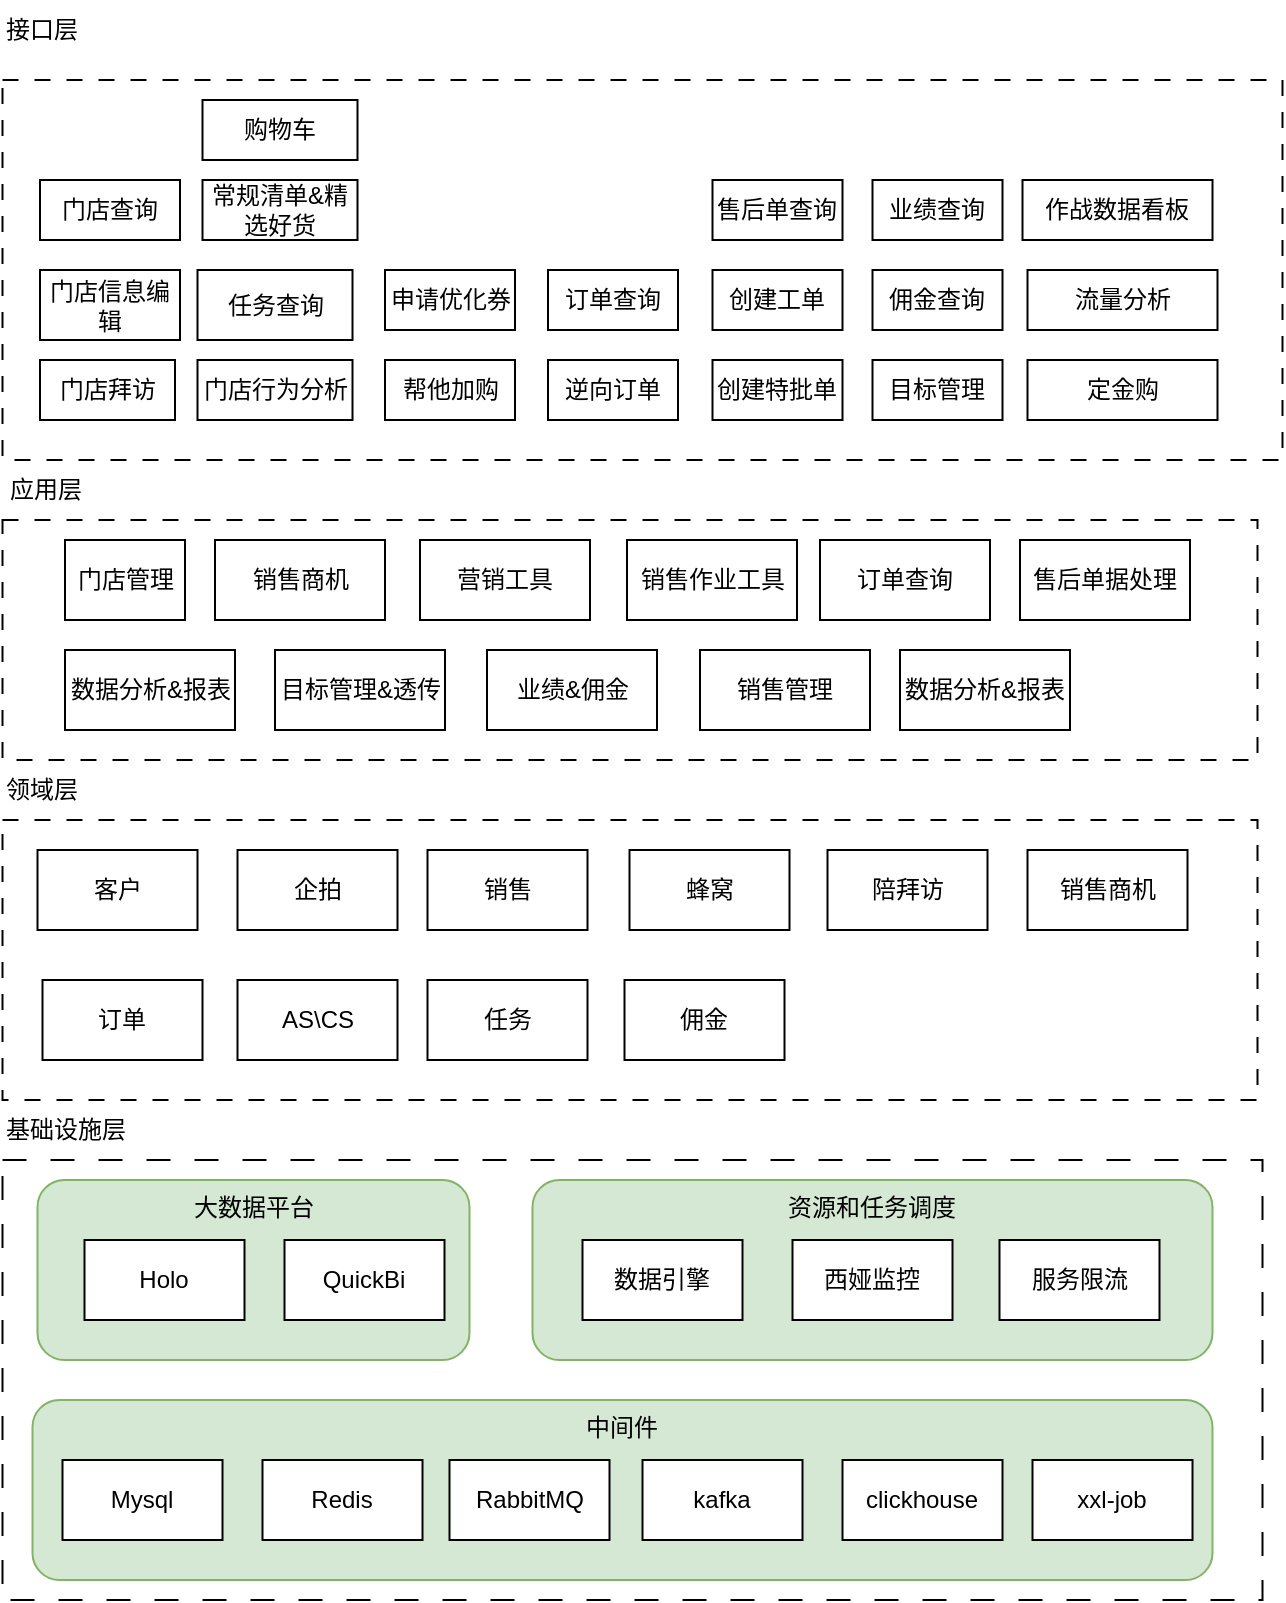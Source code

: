<mxfile version="24.7.17">
  <diagram name="第 1 页" id="JO-shfudhJepJnUqwN1Y">
    <mxGraphModel dx="1519" dy="870" grid="1" gridSize="10" guides="1" tooltips="1" connect="1" arrows="1" fold="1" page="1" pageScale="1" pageWidth="827" pageHeight="1169" math="0" shadow="0">
      <root>
        <mxCell id="0" />
        <mxCell id="1" parent="0" />
        <mxCell id="fh_mZoaNWu5ApxOv-ETk-5" value="" style="rounded=0;whiteSpace=wrap;html=1;dashed=1;dashPattern=12 12;" parent="1" vertex="1">
          <mxGeometry x="141.25" y="720" width="630" height="220" as="geometry" />
        </mxCell>
        <mxCell id="38tHG7mgrFKPqY9CcExU-5" value="资源和任务调度" style="rounded=1;whiteSpace=wrap;html=1;horizontal=1;verticalAlign=top;fillColor=#d5e8d4;strokeColor=#82b366;" vertex="1" parent="1">
          <mxGeometry x="406.25" y="730" width="340" height="90" as="geometry" />
        </mxCell>
        <mxCell id="38tHG7mgrFKPqY9CcExU-2" value="大数据平台" style="rounded=1;whiteSpace=wrap;html=1;horizontal=1;verticalAlign=top;fillColor=#d5e8d4;strokeColor=#82b366;" vertex="1" parent="1">
          <mxGeometry x="158.75" y="730" width="216" height="90" as="geometry" />
        </mxCell>
        <mxCell id="38tHG7mgrFKPqY9CcExU-1" value="中间件" style="rounded=1;whiteSpace=wrap;html=1;horizontal=1;verticalAlign=top;fillColor=#d5e8d4;strokeColor=#82b366;" vertex="1" parent="1">
          <mxGeometry x="156.25" y="840" width="590" height="90" as="geometry" />
        </mxCell>
        <mxCell id="fh_mZoaNWu5ApxOv-ETk-6" value="基础设施层" style="text;html=1;align=left;verticalAlign=middle;resizable=0;points=[];autosize=1;strokeColor=none;fillColor=none;" parent="1" vertex="1">
          <mxGeometry x="141.25" y="690" width="80" height="30" as="geometry" />
        </mxCell>
        <mxCell id="fh_mZoaNWu5ApxOv-ETk-7" value="Mysql" style="rounded=0;whiteSpace=wrap;html=1;" parent="1" vertex="1">
          <mxGeometry x="171.25" y="870" width="80" height="40" as="geometry" />
        </mxCell>
        <mxCell id="fh_mZoaNWu5ApxOv-ETk-9" value="clickhouse" style="rounded=0;whiteSpace=wrap;html=1;" parent="1" vertex="1">
          <mxGeometry x="561.25" y="870" width="80" height="40" as="geometry" />
        </mxCell>
        <mxCell id="fh_mZoaNWu5ApxOv-ETk-10" value="Redis" style="rounded=0;whiteSpace=wrap;html=1;" parent="1" vertex="1">
          <mxGeometry x="271.25" y="870" width="80" height="40" as="geometry" />
        </mxCell>
        <mxCell id="fh_mZoaNWu5ApxOv-ETk-11" value="RabbitMQ" style="rounded=0;whiteSpace=wrap;html=1;" parent="1" vertex="1">
          <mxGeometry x="364.75" y="870" width="80" height="40" as="geometry" />
        </mxCell>
        <mxCell id="fh_mZoaNWu5ApxOv-ETk-12" value="kafka" style="rounded=0;whiteSpace=wrap;html=1;" parent="1" vertex="1">
          <mxGeometry x="461.25" y="870" width="80" height="40" as="geometry" />
        </mxCell>
        <mxCell id="fh_mZoaNWu5ApxOv-ETk-13" value="Holo" style="rounded=0;whiteSpace=wrap;html=1;" parent="1" vertex="1">
          <mxGeometry x="182.25" y="760" width="80" height="40" as="geometry" />
        </mxCell>
        <mxCell id="fh_mZoaNWu5ApxOv-ETk-14" value="QuickBi" style="rounded=0;whiteSpace=wrap;html=1;" parent="1" vertex="1">
          <mxGeometry x="282.25" y="760" width="80" height="40" as="geometry" />
        </mxCell>
        <mxCell id="fh_mZoaNWu5ApxOv-ETk-15" value="数据引擎" style="rounded=0;whiteSpace=wrap;html=1;" parent="1" vertex="1">
          <mxGeometry x="431.25" y="760" width="80" height="40" as="geometry" />
        </mxCell>
        <mxCell id="fh_mZoaNWu5ApxOv-ETk-16" value="西娅监控" style="rounded=0;whiteSpace=wrap;html=1;" parent="1" vertex="1">
          <mxGeometry x="536.25" y="760" width="80" height="40" as="geometry" />
        </mxCell>
        <mxCell id="fh_mZoaNWu5ApxOv-ETk-17" value="服务限流" style="rounded=0;whiteSpace=wrap;html=1;" parent="1" vertex="1">
          <mxGeometry x="639.75" y="760" width="80" height="40" as="geometry" />
        </mxCell>
        <mxCell id="fh_mZoaNWu5ApxOv-ETk-21" value="" style="rounded=0;whiteSpace=wrap;html=1;dashed=1;dashPattern=8 8;" parent="1" vertex="1">
          <mxGeometry x="141.25" y="180" width="640" height="190" as="geometry" />
        </mxCell>
        <mxCell id="fh_mZoaNWu5ApxOv-ETk-22" value="接口层" style="text;html=1;align=left;verticalAlign=middle;resizable=0;points=[];autosize=1;strokeColor=none;fillColor=none;" parent="1" vertex="1">
          <mxGeometry x="141.25" y="140" width="60" height="30" as="geometry" />
        </mxCell>
        <mxCell id="fh_mZoaNWu5ApxOv-ETk-23" value="应用层" style="text;html=1;align=left;verticalAlign=middle;resizable=0;points=[];autosize=1;strokeColor=none;fillColor=none;" parent="1" vertex="1">
          <mxGeometry x="142.5" y="370" width="60" height="30" as="geometry" />
        </mxCell>
        <mxCell id="fh_mZoaNWu5ApxOv-ETk-24" value="" style="rounded=0;whiteSpace=wrap;html=1;dashed=1;dashPattern=8 8;" parent="1" vertex="1">
          <mxGeometry x="141.25" y="400" width="627.5" height="120" as="geometry" />
        </mxCell>
        <mxCell id="fh_mZoaNWu5ApxOv-ETk-27" value="" style="rounded=0;whiteSpace=wrap;html=1;dashed=1;dashPattern=8 8;" parent="1" vertex="1">
          <mxGeometry x="141.25" y="550" width="627.5" height="140" as="geometry" />
        </mxCell>
        <mxCell id="fh_mZoaNWu5ApxOv-ETk-28" value="领域层" style="text;html=1;align=left;verticalAlign=middle;resizable=0;points=[];autosize=1;strokeColor=none;fillColor=none;" parent="1" vertex="1">
          <mxGeometry x="141.25" y="520" width="60" height="30" as="geometry" />
        </mxCell>
        <mxCell id="fh_mZoaNWu5ApxOv-ETk-29" value="客户" style="rounded=0;whiteSpace=wrap;html=1;" parent="1" vertex="1">
          <mxGeometry x="158.75" y="565" width="80" height="40" as="geometry" />
        </mxCell>
        <mxCell id="fh_mZoaNWu5ApxOv-ETk-30" value="销售" style="rounded=0;whiteSpace=wrap;html=1;" parent="1" vertex="1">
          <mxGeometry x="353.75" y="565" width="80" height="40" as="geometry" />
        </mxCell>
        <mxCell id="fh_mZoaNWu5ApxOv-ETk-31" value="销售商机" style="rounded=0;whiteSpace=wrap;html=1;" parent="1" vertex="1">
          <mxGeometry x="653.75" y="565" width="80" height="40" as="geometry" />
        </mxCell>
        <mxCell id="fh_mZoaNWu5ApxOv-ETk-32" value="佣金" style="rounded=0;whiteSpace=wrap;html=1;" parent="1" vertex="1">
          <mxGeometry x="452.25" y="630" width="80" height="40" as="geometry" />
        </mxCell>
        <mxCell id="fh_mZoaNWu5ApxOv-ETk-33" value="任务" style="rounded=0;whiteSpace=wrap;html=1;" parent="1" vertex="1">
          <mxGeometry x="353.75" y="630" width="80" height="40" as="geometry" />
        </mxCell>
        <mxCell id="fh_mZoaNWu5ApxOv-ETk-43" value="企拍" style="rounded=0;whiteSpace=wrap;html=1;" parent="1" vertex="1">
          <mxGeometry x="258.75" y="565" width="80" height="40" as="geometry" />
        </mxCell>
        <mxCell id="fh_mZoaNWu5ApxOv-ETk-44" value="蜂窝" style="rounded=0;whiteSpace=wrap;html=1;" parent="1" vertex="1">
          <mxGeometry x="454.75" y="565" width="80" height="40" as="geometry" />
        </mxCell>
        <mxCell id="38tHG7mgrFKPqY9CcExU-6" value="xxl-job" style="rounded=0;whiteSpace=wrap;html=1;" vertex="1" parent="1">
          <mxGeometry x="656.25" y="870" width="80" height="40" as="geometry" />
        </mxCell>
        <mxCell id="38tHG7mgrFKPqY9CcExU-8" value="门店查询" style="rounded=0;whiteSpace=wrap;html=1;" vertex="1" parent="1">
          <mxGeometry x="160" y="230" width="70" height="30" as="geometry" />
        </mxCell>
        <mxCell id="38tHG7mgrFKPqY9CcExU-9" value="帮他加购" style="rounded=0;whiteSpace=wrap;html=1;" vertex="1" parent="1">
          <mxGeometry x="332.5" y="320" width="65" height="30" as="geometry" />
        </mxCell>
        <mxCell id="38tHG7mgrFKPqY9CcExU-10" value="门店管理" style="rounded=0;whiteSpace=wrap;html=1;" vertex="1" parent="1">
          <mxGeometry x="172.5" y="410" width="60" height="40" as="geometry" />
        </mxCell>
        <mxCell id="38tHG7mgrFKPqY9CcExU-11" value="销售作业工具" style="rounded=0;whiteSpace=wrap;html=1;" vertex="1" parent="1">
          <mxGeometry x="453.5" y="410" width="85" height="40" as="geometry" />
        </mxCell>
        <mxCell id="38tHG7mgrFKPqY9CcExU-12" value="售后单据处理" style="rounded=0;whiteSpace=wrap;html=1;" vertex="1" parent="1">
          <mxGeometry x="650" y="410" width="85" height="40" as="geometry" />
        </mxCell>
        <mxCell id="38tHG7mgrFKPqY9CcExU-13" value="销售商机" style="rounded=0;whiteSpace=wrap;html=1;" vertex="1" parent="1">
          <mxGeometry x="247.5" y="410" width="85" height="40" as="geometry" />
        </mxCell>
        <mxCell id="38tHG7mgrFKPqY9CcExU-15" value="营销工具" style="rounded=0;whiteSpace=wrap;html=1;" vertex="1" parent="1">
          <mxGeometry x="350" y="410" width="85" height="40" as="geometry" />
        </mxCell>
        <mxCell id="38tHG7mgrFKPqY9CcExU-16" value="销售管理" style="rounded=0;whiteSpace=wrap;html=1;" vertex="1" parent="1">
          <mxGeometry x="490" y="465" width="85" height="40" as="geometry" />
        </mxCell>
        <mxCell id="38tHG7mgrFKPqY9CcExU-20" value="数据分析&amp;amp;报表" style="rounded=0;whiteSpace=wrap;html=1;" vertex="1" parent="1">
          <mxGeometry x="590" y="465" width="85" height="40" as="geometry" />
        </mxCell>
        <mxCell id="38tHG7mgrFKPqY9CcExU-21" value="订单查询" style="rounded=0;whiteSpace=wrap;html=1;" vertex="1" parent="1">
          <mxGeometry x="550" y="410" width="85" height="40" as="geometry" />
        </mxCell>
        <mxCell id="38tHG7mgrFKPqY9CcExU-23" value="数据分析&amp;amp;报表" style="rounded=0;whiteSpace=wrap;html=1;" vertex="1" parent="1">
          <mxGeometry x="172.5" y="465" width="85" height="40" as="geometry" />
        </mxCell>
        <mxCell id="38tHG7mgrFKPqY9CcExU-24" value="业绩&amp;amp;佣金" style="rounded=0;whiteSpace=wrap;html=1;" vertex="1" parent="1">
          <mxGeometry x="383.5" y="465" width="85" height="40" as="geometry" />
        </mxCell>
        <mxCell id="38tHG7mgrFKPqY9CcExU-26" value="目标管理&amp;amp;透传" style="rounded=0;whiteSpace=wrap;html=1;" vertex="1" parent="1">
          <mxGeometry x="277.5" y="465" width="85" height="40" as="geometry" />
        </mxCell>
        <mxCell id="38tHG7mgrFKPqY9CcExU-31" value="陪拜访" style="rounded=0;whiteSpace=wrap;html=1;" vertex="1" parent="1">
          <mxGeometry x="553.75" y="565" width="80" height="40" as="geometry" />
        </mxCell>
        <mxCell id="38tHG7mgrFKPqY9CcExU-32" value="订单" style="rounded=0;whiteSpace=wrap;html=1;" vertex="1" parent="1">
          <mxGeometry x="161.25" y="630" width="80" height="40" as="geometry" />
        </mxCell>
        <mxCell id="38tHG7mgrFKPqY9CcExU-33" value="AS\CS" style="rounded=0;whiteSpace=wrap;html=1;" vertex="1" parent="1">
          <mxGeometry x="258.75" y="630" width="80" height="40" as="geometry" />
        </mxCell>
        <mxCell id="38tHG7mgrFKPqY9CcExU-34" value="任务查询" style="rounded=0;whiteSpace=wrap;html=1;" vertex="1" parent="1">
          <mxGeometry x="238.75" y="275" width="77.5" height="35" as="geometry" />
        </mxCell>
        <mxCell id="38tHG7mgrFKPqY9CcExU-35" value="常规清单&amp;amp;精选好货" style="rounded=0;whiteSpace=wrap;html=1;" vertex="1" parent="1">
          <mxGeometry x="241.25" y="230" width="77.5" height="30" as="geometry" />
        </mxCell>
        <mxCell id="38tHG7mgrFKPqY9CcExU-36" value="门店信息编辑" style="rounded=0;whiteSpace=wrap;html=1;" vertex="1" parent="1">
          <mxGeometry x="160" y="275" width="70" height="35" as="geometry" />
        </mxCell>
        <mxCell id="38tHG7mgrFKPqY9CcExU-37" value="门店拜访" style="rounded=0;whiteSpace=wrap;html=1;" vertex="1" parent="1">
          <mxGeometry x="160" y="320" width="67.5" height="30" as="geometry" />
        </mxCell>
        <mxCell id="38tHG7mgrFKPqY9CcExU-38" value="门店行为分析" style="rounded=0;whiteSpace=wrap;html=1;" vertex="1" parent="1">
          <mxGeometry x="238.75" y="320" width="77.5" height="30" as="geometry" />
        </mxCell>
        <mxCell id="38tHG7mgrFKPqY9CcExU-39" value="申请优化券" style="rounded=0;whiteSpace=wrap;html=1;" vertex="1" parent="1">
          <mxGeometry x="332.5" y="275" width="65" height="30" as="geometry" />
        </mxCell>
        <mxCell id="38tHG7mgrFKPqY9CcExU-40" value="购物车" style="rounded=0;whiteSpace=wrap;html=1;" vertex="1" parent="1">
          <mxGeometry x="241.25" y="190" width="77.5" height="30" as="geometry" />
        </mxCell>
        <mxCell id="38tHG7mgrFKPqY9CcExU-42" value="订单查询" style="rounded=0;whiteSpace=wrap;html=1;" vertex="1" parent="1">
          <mxGeometry x="414" y="275" width="65" height="30" as="geometry" />
        </mxCell>
        <mxCell id="38tHG7mgrFKPqY9CcExU-43" value="售后单查询" style="rounded=0;whiteSpace=wrap;html=1;" vertex="1" parent="1">
          <mxGeometry x="496.25" y="230" width="65" height="30" as="geometry" />
        </mxCell>
        <mxCell id="38tHG7mgrFKPqY9CcExU-44" value="创建工单" style="rounded=0;whiteSpace=wrap;html=1;" vertex="1" parent="1">
          <mxGeometry x="496.25" y="275" width="65" height="30" as="geometry" />
        </mxCell>
        <mxCell id="38tHG7mgrFKPqY9CcExU-45" value="创建特批单" style="rounded=0;whiteSpace=wrap;html=1;" vertex="1" parent="1">
          <mxGeometry x="496.25" y="320" width="65" height="30" as="geometry" />
        </mxCell>
        <mxCell id="38tHG7mgrFKPqY9CcExU-46" value="逆向订单" style="rounded=0;whiteSpace=wrap;html=1;" vertex="1" parent="1">
          <mxGeometry x="414" y="320" width="65" height="30" as="geometry" />
        </mxCell>
        <mxCell id="38tHG7mgrFKPqY9CcExU-47" value="业绩查询" style="rounded=0;whiteSpace=wrap;html=1;" vertex="1" parent="1">
          <mxGeometry x="576.25" y="230" width="65" height="30" as="geometry" />
        </mxCell>
        <mxCell id="38tHG7mgrFKPqY9CcExU-48" value="佣金查询" style="rounded=0;whiteSpace=wrap;html=1;" vertex="1" parent="1">
          <mxGeometry x="576.25" y="275" width="65" height="30" as="geometry" />
        </mxCell>
        <mxCell id="38tHG7mgrFKPqY9CcExU-49" value="目标管理" style="rounded=0;whiteSpace=wrap;html=1;" vertex="1" parent="1">
          <mxGeometry x="576.25" y="320" width="65" height="30" as="geometry" />
        </mxCell>
        <mxCell id="38tHG7mgrFKPqY9CcExU-51" value="作战数据看板" style="rounded=0;whiteSpace=wrap;html=1;" vertex="1" parent="1">
          <mxGeometry x="651.25" y="230" width="95" height="30" as="geometry" />
        </mxCell>
        <mxCell id="38tHG7mgrFKPqY9CcExU-52" value="流量分析" style="rounded=0;whiteSpace=wrap;html=1;" vertex="1" parent="1">
          <mxGeometry x="653.75" y="275" width="95" height="30" as="geometry" />
        </mxCell>
        <mxCell id="38tHG7mgrFKPqY9CcExU-54" value="定金购" style="rounded=0;whiteSpace=wrap;html=1;" vertex="1" parent="1">
          <mxGeometry x="653.75" y="320" width="95" height="30" as="geometry" />
        </mxCell>
      </root>
    </mxGraphModel>
  </diagram>
</mxfile>
